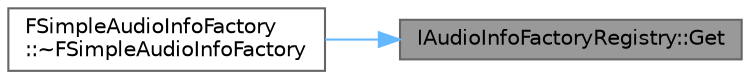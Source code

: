 digraph "IAudioInfoFactoryRegistry::Get"
{
 // INTERACTIVE_SVG=YES
 // LATEX_PDF_SIZE
  bgcolor="transparent";
  edge [fontname=Helvetica,fontsize=10,labelfontname=Helvetica,labelfontsize=10];
  node [fontname=Helvetica,fontsize=10,shape=box,height=0.2,width=0.4];
  rankdir="RL";
  Node1 [id="Node000001",label="IAudioInfoFactoryRegistry::Get",height=0.2,width=0.4,color="gray40", fillcolor="grey60", style="filled", fontcolor="black",tooltip=" "];
  Node1 -> Node2 [id="edge1_Node000001_Node000002",dir="back",color="steelblue1",style="solid",tooltip=" "];
  Node2 [id="Node000002",label="FSimpleAudioInfoFactory\l::~FSimpleAudioInfoFactory",height=0.2,width=0.4,color="grey40", fillcolor="white", style="filled",URL="$d3/d82/classFSimpleAudioInfoFactory.html#a417d920894cbf6906d3877648ac5ad68",tooltip=" "];
}
